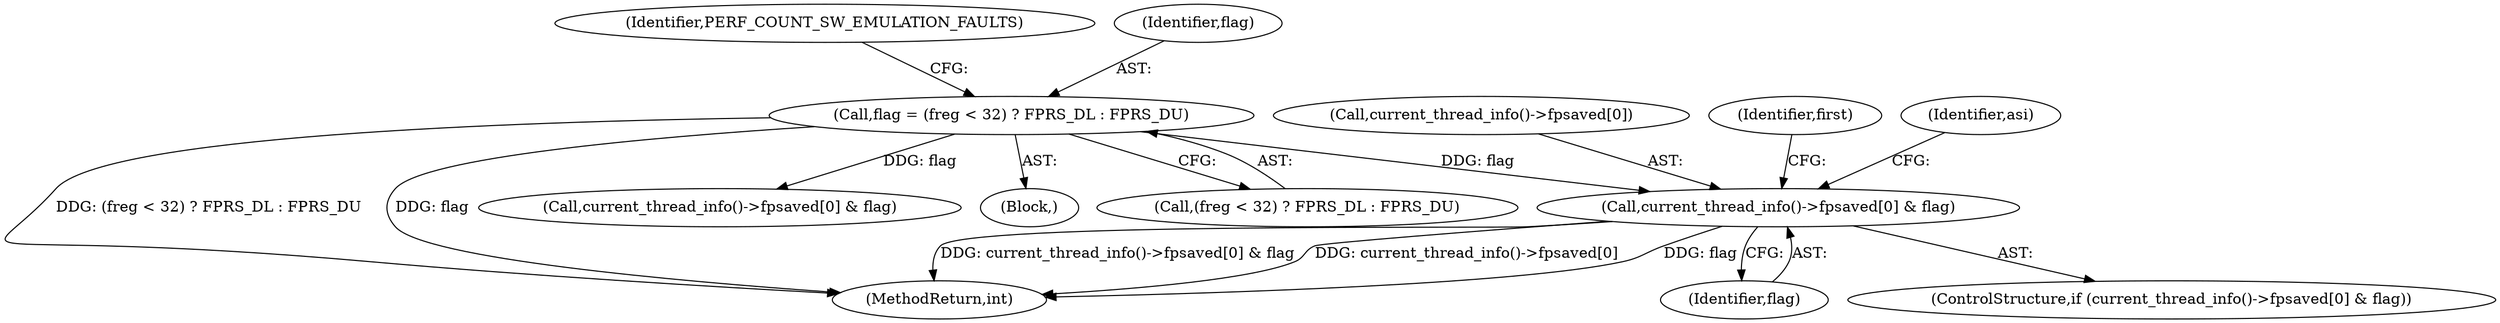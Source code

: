 digraph "0_linux_a8b0ca17b80e92faab46ee7179ba9e99ccb61233_36@API" {
"1000195" [label="(Call,current_thread_info()->fpsaved[0] & flag)"];
"1000142" [label="(Call,flag = (freg < 32) ? FPRS_DL : FPRS_DU)"];
"1000196" [label="(Call,current_thread_info()->fpsaved[0])"];
"1000194" [label="(ControlStructure,if (current_thread_info()->fpsaved[0] & flag))"];
"1000151" [label="(Identifier,PERF_COUNT_SW_EMULATION_FAULTS)"];
"1000204" [label="(Identifier,first)"];
"1000109" [label="(Block,)"];
"1000229" [label="(Identifier,asi)"];
"1000195" [label="(Call,current_thread_info()->fpsaved[0] & flag)"];
"1000144" [label="(Call,(freg < 32) ? FPRS_DL : FPRS_DU)"];
"1000604" [label="(MethodReturn,int)"];
"1000143" [label="(Identifier,flag)"];
"1000142" [label="(Call,flag = (freg < 32) ? FPRS_DL : FPRS_DU)"];
"1000201" [label="(Identifier,flag)"];
"1000550" [label="(Call,current_thread_info()->fpsaved[0] & flag)"];
"1000195" -> "1000194"  [label="AST: "];
"1000195" -> "1000201"  [label="CFG: "];
"1000196" -> "1000195"  [label="AST: "];
"1000201" -> "1000195"  [label="AST: "];
"1000204" -> "1000195"  [label="CFG: "];
"1000229" -> "1000195"  [label="CFG: "];
"1000195" -> "1000604"  [label="DDG: flag"];
"1000195" -> "1000604"  [label="DDG: current_thread_info()->fpsaved[0] & flag"];
"1000195" -> "1000604"  [label="DDG: current_thread_info()->fpsaved[0]"];
"1000142" -> "1000195"  [label="DDG: flag"];
"1000142" -> "1000109"  [label="AST: "];
"1000142" -> "1000144"  [label="CFG: "];
"1000143" -> "1000142"  [label="AST: "];
"1000144" -> "1000142"  [label="AST: "];
"1000151" -> "1000142"  [label="CFG: "];
"1000142" -> "1000604"  [label="DDG: (freg < 32) ? FPRS_DL : FPRS_DU"];
"1000142" -> "1000604"  [label="DDG: flag"];
"1000142" -> "1000550"  [label="DDG: flag"];
}
